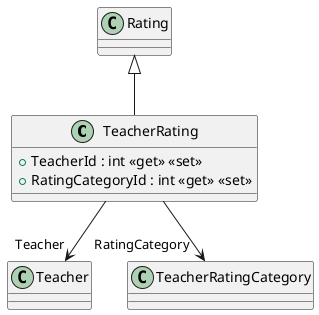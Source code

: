 @startuml
class TeacherRating {
    + TeacherId : int <<get>> <<set>>
    + RatingCategoryId : int <<get>> <<set>>
}
Rating <|-- TeacherRating
TeacherRating --> "Teacher" Teacher
TeacherRating --> "RatingCategory" TeacherRatingCategory
@enduml
